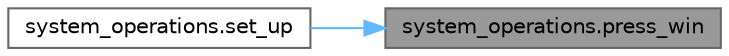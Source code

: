 digraph "system_operations.press_win"
{
 // LATEX_PDF_SIZE
  bgcolor="transparent";
  edge [fontname=Helvetica,fontsize=10,labelfontname=Helvetica,labelfontsize=10];
  node [fontname=Helvetica,fontsize=10,shape=box,height=0.2,width=0.4];
  rankdir="RL";
  Node1 [label="system_operations.press_win",height=0.2,width=0.4,color="gray40", fillcolor="grey60", style="filled", fontcolor="black",tooltip=" "];
  Node1 -> Node2 [dir="back",color="steelblue1",style="solid"];
  Node2 [label="system_operations.set_up",height=0.2,width=0.4,color="grey40", fillcolor="white", style="filled",URL="$de/d05/namespacesystem__operations.html#abba81c23e3f2ab3e8d49a44d2553d53a",tooltip=" "];
}
